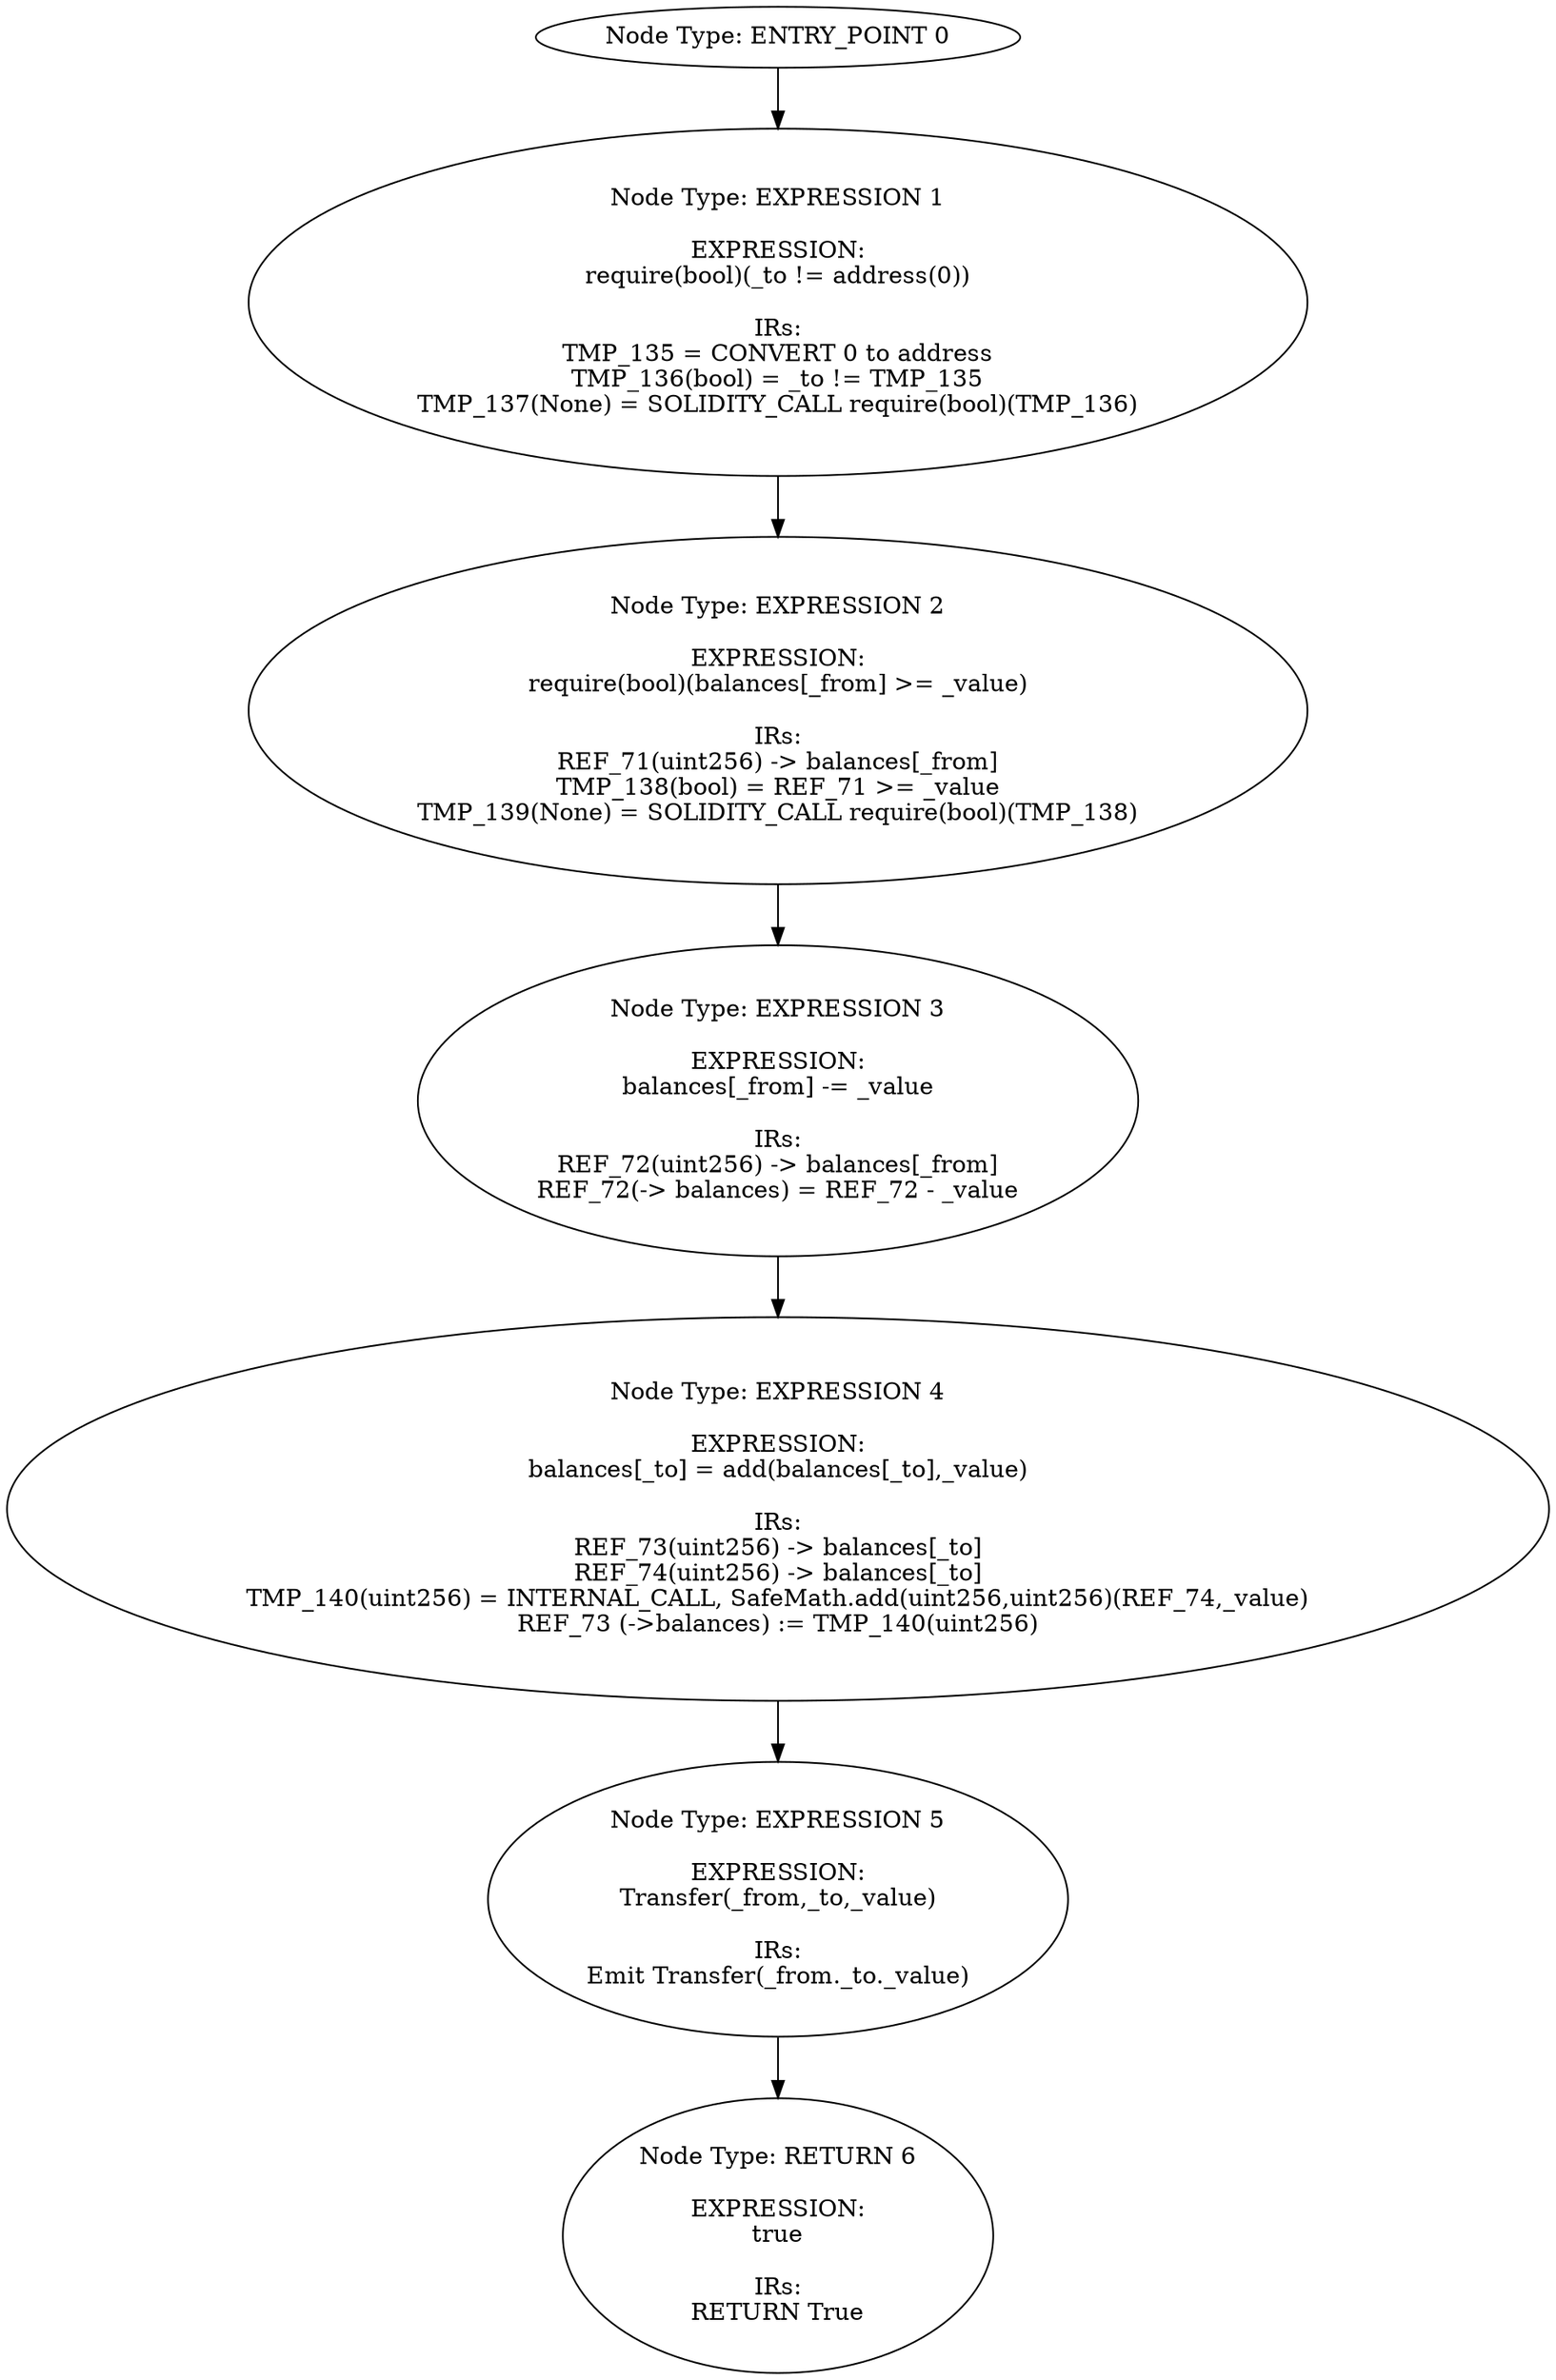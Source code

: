 digraph{
0[label="Node Type: ENTRY_POINT 0
"];
0->1;
1[label="Node Type: EXPRESSION 1

EXPRESSION:
require(bool)(_to != address(0))

IRs:
TMP_135 = CONVERT 0 to address
TMP_136(bool) = _to != TMP_135
TMP_137(None) = SOLIDITY_CALL require(bool)(TMP_136)"];
1->2;
2[label="Node Type: EXPRESSION 2

EXPRESSION:
require(bool)(balances[_from] >= _value)

IRs:
REF_71(uint256) -> balances[_from]
TMP_138(bool) = REF_71 >= _value
TMP_139(None) = SOLIDITY_CALL require(bool)(TMP_138)"];
2->3;
3[label="Node Type: EXPRESSION 3

EXPRESSION:
balances[_from] -= _value

IRs:
REF_72(uint256) -> balances[_from]
REF_72(-> balances) = REF_72 - _value"];
3->4;
4[label="Node Type: EXPRESSION 4

EXPRESSION:
balances[_to] = add(balances[_to],_value)

IRs:
REF_73(uint256) -> balances[_to]
REF_74(uint256) -> balances[_to]
TMP_140(uint256) = INTERNAL_CALL, SafeMath.add(uint256,uint256)(REF_74,_value)
REF_73 (->balances) := TMP_140(uint256)"];
4->5;
5[label="Node Type: EXPRESSION 5

EXPRESSION:
Transfer(_from,_to,_value)

IRs:
Emit Transfer(_from._to._value)"];
5->6;
6[label="Node Type: RETURN 6

EXPRESSION:
true

IRs:
RETURN True"];
}
